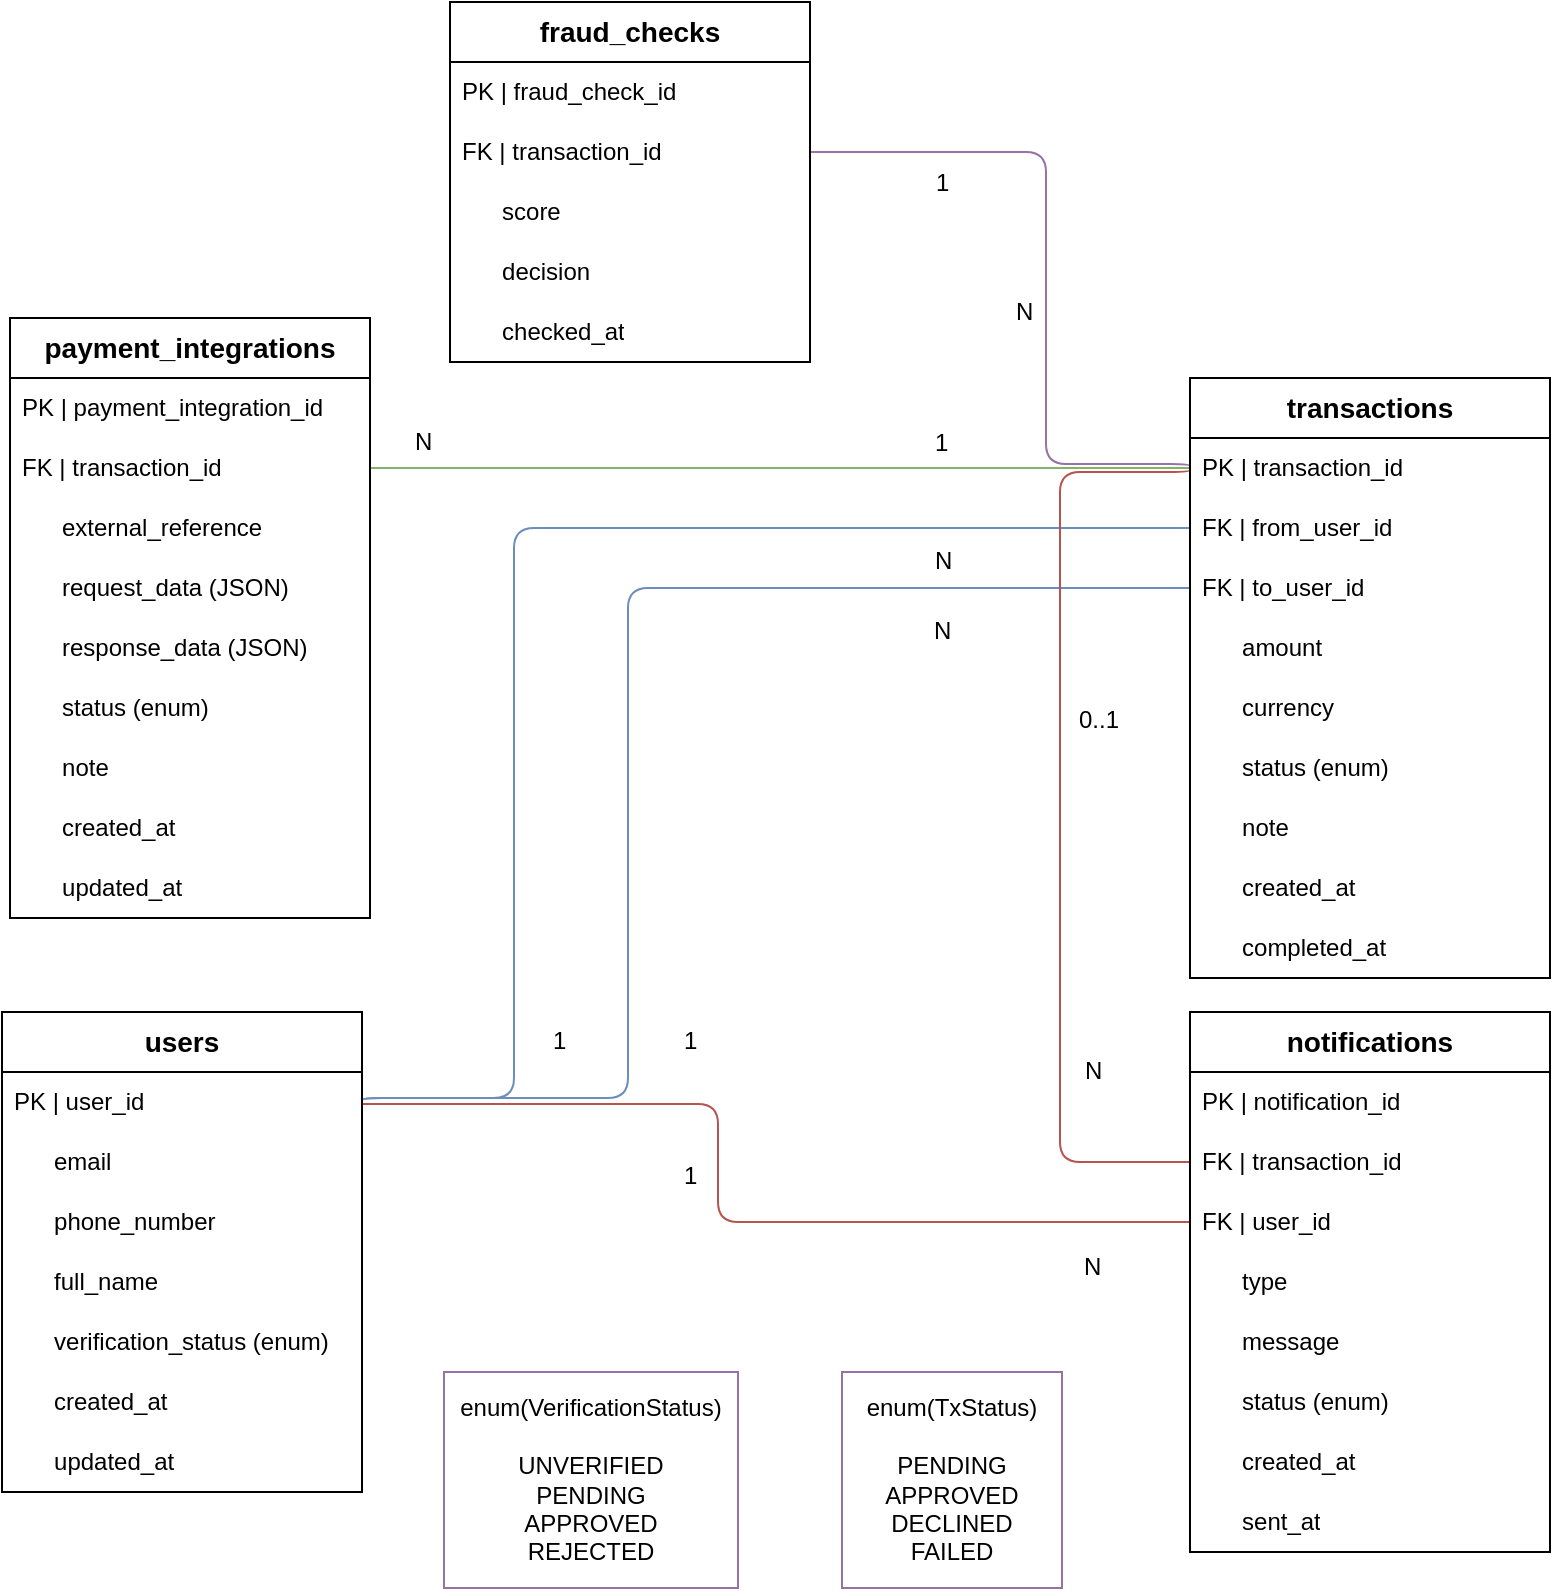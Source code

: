 <mxfile version="25.0.3">
  <diagram name="Data Model" id="VtMoB7wPsPaTvNwVxy6d">
    <mxGraphModel dx="1495" dy="398" grid="0" gridSize="10" guides="1" tooltips="1" connect="1" arrows="1" fold="1" page="0" pageScale="1" pageWidth="850" pageHeight="1100" math="0" shadow="0">
      <root>
        <mxCell id="0" />
        <mxCell id="1" parent="0" />
        <mxCell id="jPuo404J30Q0AHn1eAiG-46" value="enum(TxStatus)&#xa;&#xa;PENDING&#xa;APPROVED&#xa;DECLINED&#xa;FAILED" style="rounded=0;whiteSpace=wrap;html=1;fillColor=none;strokeColor=#9673a6;fontSize=12;" vertex="1" parent="1">
          <mxGeometry x="496" y="1350" width="110" height="108" as="geometry" />
        </mxCell>
        <mxCell id="jPuo404J30Q0AHn1eAiG-47" value="enum(VerificationStatus)&#xa;&#xa;UNVERIFIED&#xa;PENDING&#xa;APPROVED&#xa;REJECTED" style="rounded=0;whiteSpace=wrap;html=1;fillColor=none;strokeColor=#9673a6;fontSize=12;" vertex="1" parent="1">
          <mxGeometry x="297" y="1350" width="147" height="108" as="geometry" />
        </mxCell>
        <mxCell id="jPuo404J30Q0AHn1eAiG-48" style="endArrow=none;endFill=0;edgeStyle=orthogonalEdgeStyle;exitX=1;exitY=0.5;exitDx=0;exitDy=0;entryX=0;entryY=0.5;entryDx=0;entryDy=0;fillColor=#dae8fc;strokeColor=#6c8ebf;" edge="1" parent="1" source="jPuo404J30Q0AHn1eAiG-83" target="jPuo404J30Q0AHn1eAiG-95">
          <mxGeometry relative="1" as="geometry">
            <mxPoint x="300" y="720" as="sourcePoint" />
            <mxPoint x="350" y="720" as="targetPoint" />
            <Array as="points">
              <mxPoint x="256" y="1213" />
              <mxPoint x="389" y="1213" />
              <mxPoint x="389" y="958" />
            </Array>
          </mxGeometry>
        </mxCell>
        <mxCell id="jPuo404J30Q0AHn1eAiG-49" value="1" style="text;strokeColor=none;fontSize=12;fillColor=none;" vertex="1" parent="jPuo404J30Q0AHn1eAiG-48">
          <mxGeometry x="0.25" y="0.5" relative="1" as="geometry">
            <mxPoint x="-69" y="213" as="offset" />
          </mxGeometry>
        </mxCell>
        <mxCell id="jPuo404J30Q0AHn1eAiG-50" value="N" style="text;strokeColor=none;fontSize=12;fillColor=none;" vertex="1" parent="jPuo404J30Q0AHn1eAiG-48">
          <mxGeometry x="0.75" y="0.5" relative="1" as="geometry">
            <mxPoint x="-46" y="8" as="offset" />
          </mxGeometry>
        </mxCell>
        <mxCell id="jPuo404J30Q0AHn1eAiG-51" style="endArrow=none;endFill=0;edgeStyle=orthogonalEdgeStyle;exitX=1;exitY=0.5;exitDx=0;exitDy=0;entryX=0;entryY=0.5;entryDx=0;entryDy=0;fillColor=#dae8fc;strokeColor=#6c8ebf;" edge="1" parent="1" source="jPuo404J30Q0AHn1eAiG-83" target="jPuo404J30Q0AHn1eAiG-94">
          <mxGeometry relative="1" as="geometry">
            <mxPoint x="300" y="790" as="sourcePoint" />
            <mxPoint x="350" y="790" as="targetPoint" />
            <Array as="points">
              <mxPoint x="256" y="1213" />
              <mxPoint x="332" y="1213" />
              <mxPoint x="332" y="928" />
            </Array>
          </mxGeometry>
        </mxCell>
        <mxCell id="jPuo404J30Q0AHn1eAiG-52" value="1" style="text;strokeColor=none;fontSize=12;fillColor=none;" vertex="1" parent="jPuo404J30Q0AHn1eAiG-51">
          <mxGeometry x="0.25" y="0.5" relative="1" as="geometry">
            <mxPoint x="8" y="243" as="offset" />
          </mxGeometry>
        </mxCell>
        <mxCell id="jPuo404J30Q0AHn1eAiG-53" value="N" style="text;strokeColor=none;fontSize=12;fillColor=none;" vertex="1" parent="jPuo404J30Q0AHn1eAiG-51">
          <mxGeometry x="0.75" y="0.5" relative="1" as="geometry">
            <mxPoint x="-42" y="3" as="offset" />
          </mxGeometry>
        </mxCell>
        <mxCell id="jPuo404J30Q0AHn1eAiG-61" style="endArrow=none;endFill=0;edgeStyle=orthogonalEdgeStyle;entryX=1;entryY=0.5;entryDx=0;entryDy=0;fillColor=#e1d5e7;strokeColor=#9673a6;exitX=0;exitY=0.5;exitDx=0;exitDy=0;" edge="1" parent="1" source="jPuo404J30Q0AHn1eAiG-93" target="jPuo404J30Q0AHn1eAiG-134">
          <mxGeometry relative="1" as="geometry">
            <mxPoint x="631" y="894" as="sourcePoint" />
            <mxPoint x="332" y="1586" as="targetPoint" />
            <Array as="points">
              <mxPoint x="670" y="896" />
              <mxPoint x="598" y="896" />
              <mxPoint x="598" y="740" />
            </Array>
          </mxGeometry>
        </mxCell>
        <mxCell id="jPuo404J30Q0AHn1eAiG-62" value="1" style="text;strokeColor=none;fontSize=12;fillColor=none;" vertex="1" parent="jPuo404J30Q0AHn1eAiG-61">
          <mxGeometry x="0.5" y="0.25" relative="1" as="geometry">
            <mxPoint x="-26" y="1" as="offset" />
          </mxGeometry>
        </mxCell>
        <mxCell id="jPuo404J30Q0AHn1eAiG-63" value="N" style="text;strokeColor=none;fontSize=12;fillColor=none;" vertex="1" parent="jPuo404J30Q0AHn1eAiG-61">
          <mxGeometry x="0.5" y="0.75" relative="1" as="geometry">
            <mxPoint x="14" y="65" as="offset" />
          </mxGeometry>
        </mxCell>
        <mxCell id="jPuo404J30Q0AHn1eAiG-64" style="endArrow=none;endFill=0;edgeStyle=orthogonalEdgeStyle;exitX=0;exitY=0.5;exitDx=0;exitDy=0;entryX=1;entryY=0.5;entryDx=0;entryDy=0;fillColor=#d5e8d4;strokeColor=#82b366;" edge="1" parent="1" source="jPuo404J30Q0AHn1eAiG-93" target="jPuo404J30Q0AHn1eAiG-104">
          <mxGeometry relative="1" as="geometry">
            <mxPoint x="450" y="880" as="sourcePoint" />
            <mxPoint x="450" y="1000" as="targetPoint" />
          </mxGeometry>
        </mxCell>
        <mxCell id="jPuo404J30Q0AHn1eAiG-65" value="1" style="text;strokeColor=none;fontSize=12;fillColor=none;" vertex="1" parent="jPuo404J30Q0AHn1eAiG-64">
          <mxGeometry x="0.5" y="0.25" relative="1" as="geometry">
            <mxPoint x="178" y="-27" as="offset" />
          </mxGeometry>
        </mxCell>
        <mxCell id="jPuo404J30Q0AHn1eAiG-66" value="N" style="text;strokeColor=none;fontSize=12;fillColor=none;" vertex="1" parent="jPuo404J30Q0AHn1eAiG-64">
          <mxGeometry x="0.5" y="0.75" relative="1" as="geometry">
            <mxPoint x="-82" y="-28" as="offset" />
          </mxGeometry>
        </mxCell>
        <mxCell id="jPuo404J30Q0AHn1eAiG-67" style="endArrow=none;endFill=0;edgeStyle=orthogonalEdgeStyle;exitX=1;exitY=0.5;exitDx=0;exitDy=0;fillColor=#f8cecc;strokeColor=#b85450;entryX=0;entryY=0.5;entryDx=0;entryDy=0;" edge="1" parent="1" target="jPuo404J30Q0AHn1eAiG-115">
          <mxGeometry relative="1" as="geometry">
            <mxPoint x="256" y="1216" as="sourcePoint" />
            <mxPoint x="549" y="1317" as="targetPoint" />
            <Array as="points">
              <mxPoint x="434" y="1216" />
              <mxPoint x="434" y="1275" />
            </Array>
          </mxGeometry>
        </mxCell>
        <mxCell id="jPuo404J30Q0AHn1eAiG-68" value="1" style="text;strokeColor=none;fontSize=12;fillColor=none;" vertex="1" parent="jPuo404J30Q0AHn1eAiG-67">
          <mxGeometry x="0.5" y="0.25" relative="1" as="geometry">
            <mxPoint x="-137" y="-37" as="offset" />
          </mxGeometry>
        </mxCell>
        <mxCell id="jPuo404J30Q0AHn1eAiG-69" value="N" style="text;strokeColor=none;fontSize=12;fillColor=none;" vertex="1" parent="jPuo404J30Q0AHn1eAiG-67">
          <mxGeometry x="0.5" y="0.75" relative="1" as="geometry">
            <mxPoint x="63" y="9" as="offset" />
          </mxGeometry>
        </mxCell>
        <mxCell id="jPuo404J30Q0AHn1eAiG-70" style="endArrow=none;endFill=0;edgeStyle=orthogonalEdgeStyle;entryX=0;entryY=0.5;entryDx=0;entryDy=0;exitX=0;exitY=0.5;exitDx=0;exitDy=0;fillColor=#f8cecc;strokeColor=#b85450;" edge="1" parent="1" source="jPuo404J30Q0AHn1eAiG-93" target="jPuo404J30Q0AHn1eAiG-116">
          <mxGeometry relative="1" as="geometry">
            <mxPoint x="530" y="880" as="sourcePoint" />
            <mxPoint x="690" y="1000" as="targetPoint" />
            <Array as="points">
              <mxPoint x="670" y="900" />
              <mxPoint x="605" y="900" />
              <mxPoint x="605" y="1245" />
            </Array>
          </mxGeometry>
        </mxCell>
        <mxCell id="jPuo404J30Q0AHn1eAiG-71" value="0..1" style="text;strokeColor=none;fontSize=12;fillColor=none;" vertex="1" parent="jPuo404J30Q0AHn1eAiG-70">
          <mxGeometry x="0.3" y="0.5" relative="1" as="geometry">
            <mxPoint x="7" y="-133" as="offset" />
          </mxGeometry>
        </mxCell>
        <mxCell id="jPuo404J30Q0AHn1eAiG-72" value="N" style="text;strokeColor=none;fontSize=12;fillColor=none;" vertex="1" parent="jPuo404J30Q0AHn1eAiG-70">
          <mxGeometry x="0.7" y="0.5" relative="1" as="geometry">
            <mxPoint x="10" y="-53" as="offset" />
          </mxGeometry>
        </mxCell>
        <mxCell id="jPuo404J30Q0AHn1eAiG-82" value="&lt;span style=&quot;font-size: 14px; font-weight: 700;&quot;&gt;users&lt;/span&gt;" style="swimlane;fontStyle=0;childLayout=stackLayout;horizontal=1;startSize=30;horizontalStack=0;resizeParent=1;resizeParentMax=0;resizeLast=0;collapsible=1;marginBottom=0;whiteSpace=wrap;html=1;" vertex="1" parent="1">
          <mxGeometry x="76" y="1170" width="180" height="240" as="geometry" />
        </mxCell>
        <mxCell id="jPuo404J30Q0AHn1eAiG-83" value="PK |&amp;nbsp;&lt;span style=&quot;text-align: center;&quot;&gt;user_id&lt;/span&gt;" style="text;strokeColor=none;fillColor=none;align=left;verticalAlign=middle;spacingLeft=4;spacingRight=4;overflow=hidden;points=[[0,0.5],[1,0.5]];portConstraint=eastwest;rotatable=0;whiteSpace=wrap;html=1;" vertex="1" parent="jPuo404J30Q0AHn1eAiG-82">
          <mxGeometry y="30" width="180" height="30" as="geometry" />
        </mxCell>
        <mxCell id="jPuo404J30Q0AHn1eAiG-84" value="&lt;span style=&quot;text-align: center;&quot;&gt;&amp;nbsp; &amp;nbsp; &amp;nbsp; email&lt;/span&gt;" style="text;strokeColor=none;fillColor=none;align=left;verticalAlign=middle;spacingLeft=4;spacingRight=4;overflow=hidden;points=[[0,0.5],[1,0.5]];portConstraint=eastwest;rotatable=0;whiteSpace=wrap;html=1;" vertex="1" parent="jPuo404J30Q0AHn1eAiG-82">
          <mxGeometry y="60" width="180" height="30" as="geometry" />
        </mxCell>
        <mxCell id="jPuo404J30Q0AHn1eAiG-86" value="&amp;nbsp; &amp;nbsp; &amp;nbsp;&amp;nbsp;&lt;span style=&quot;text-align: center;&quot;&gt;phone_number&lt;/span&gt;" style="text;strokeColor=none;fillColor=none;align=left;verticalAlign=middle;spacingLeft=4;spacingRight=4;overflow=hidden;points=[[0,0.5],[1,0.5]];portConstraint=eastwest;rotatable=0;whiteSpace=wrap;html=1;" vertex="1" parent="jPuo404J30Q0AHn1eAiG-82">
          <mxGeometry y="90" width="180" height="30" as="geometry" />
        </mxCell>
        <mxCell id="jPuo404J30Q0AHn1eAiG-87" value="&amp;nbsp; &amp;nbsp; &amp;nbsp;&amp;nbsp;&lt;span style=&quot;text-align: center;&quot;&gt;full_name&lt;/span&gt;" style="text;strokeColor=none;fillColor=none;align=left;verticalAlign=middle;spacingLeft=4;spacingRight=4;overflow=hidden;points=[[0,0.5],[1,0.5]];portConstraint=eastwest;rotatable=0;whiteSpace=wrap;html=1;" vertex="1" parent="jPuo404J30Q0AHn1eAiG-82">
          <mxGeometry y="120" width="180" height="30" as="geometry" />
        </mxCell>
        <mxCell id="jPuo404J30Q0AHn1eAiG-88" value="&amp;nbsp; &amp;nbsp; &amp;nbsp;&amp;nbsp;&lt;span style=&quot;text-align: center;&quot;&gt;verification_status (enum)&lt;/span&gt;" style="text;strokeColor=none;fillColor=none;align=left;verticalAlign=middle;spacingLeft=4;spacingRight=4;overflow=hidden;points=[[0,0.5],[1,0.5]];portConstraint=eastwest;rotatable=0;whiteSpace=wrap;html=1;" vertex="1" parent="jPuo404J30Q0AHn1eAiG-82">
          <mxGeometry y="150" width="180" height="30" as="geometry" />
        </mxCell>
        <mxCell id="jPuo404J30Q0AHn1eAiG-89" value="&amp;nbsp; &amp;nbsp; &amp;nbsp;&amp;nbsp;&lt;span style=&quot;text-align: center;&quot;&gt;created_at&lt;/span&gt;" style="text;strokeColor=none;fillColor=none;align=left;verticalAlign=middle;spacingLeft=4;spacingRight=4;overflow=hidden;points=[[0,0.5],[1,0.5]];portConstraint=eastwest;rotatable=0;whiteSpace=wrap;html=1;" vertex="1" parent="jPuo404J30Q0AHn1eAiG-82">
          <mxGeometry y="180" width="180" height="30" as="geometry" />
        </mxCell>
        <mxCell id="jPuo404J30Q0AHn1eAiG-91" value="&lt;span style=&quot;text-align: center;&quot;&gt;&amp;nbsp; &amp;nbsp; &amp;nbsp;&amp;nbsp;&lt;/span&gt;&lt;span style=&quot;text-align: center;&quot;&gt;updated_at&lt;/span&gt;" style="text;strokeColor=none;fillColor=none;align=left;verticalAlign=middle;spacingLeft=4;spacingRight=4;overflow=hidden;points=[[0,0.5],[1,0.5]];portConstraint=eastwest;rotatable=0;whiteSpace=wrap;html=1;" vertex="1" parent="jPuo404J30Q0AHn1eAiG-82">
          <mxGeometry y="210" width="180" height="30" as="geometry" />
        </mxCell>
        <mxCell id="jPuo404J30Q0AHn1eAiG-92" value="&lt;span style=&quot;font-size: 14px; font-weight: 700;&quot;&gt;transactions&lt;/span&gt;" style="swimlane;fontStyle=0;childLayout=stackLayout;horizontal=1;startSize=30;horizontalStack=0;resizeParent=1;resizeParentMax=0;resizeLast=0;collapsible=1;marginBottom=0;whiteSpace=wrap;html=1;" vertex="1" parent="1">
          <mxGeometry x="670" y="853" width="180" height="300" as="geometry" />
        </mxCell>
        <mxCell id="jPuo404J30Q0AHn1eAiG-93" value="PK |&amp;nbsp;&lt;span style=&quot;text-align: center;&quot;&gt;transaction_id&lt;/span&gt;" style="text;strokeColor=none;fillColor=none;align=left;verticalAlign=middle;spacingLeft=4;spacingRight=4;overflow=hidden;points=[[0,0.5],[1,0.5]];portConstraint=eastwest;rotatable=0;whiteSpace=wrap;html=1;" vertex="1" parent="jPuo404J30Q0AHn1eAiG-92">
          <mxGeometry y="30" width="180" height="30" as="geometry" />
        </mxCell>
        <mxCell id="jPuo404J30Q0AHn1eAiG-94" value="&lt;div style=&quot;text-align: center;&quot;&gt;&lt;span style=&quot;background-color: initial;&quot;&gt;FK |&amp;nbsp;&lt;/span&gt;&lt;span style=&quot;background-color: initial;&quot;&gt;from_user_id&lt;/span&gt;&lt;/div&gt;" style="text;strokeColor=none;fillColor=none;align=left;verticalAlign=middle;spacingLeft=4;spacingRight=4;overflow=hidden;points=[[0,0.5],[1,0.5]];portConstraint=eastwest;rotatable=0;whiteSpace=wrap;html=1;" vertex="1" parent="jPuo404J30Q0AHn1eAiG-92">
          <mxGeometry y="60" width="180" height="30" as="geometry" />
        </mxCell>
        <mxCell id="jPuo404J30Q0AHn1eAiG-95" value="FK |&amp;nbsp;&lt;span style=&quot;text-align: center;&quot;&gt;to_user_id&lt;/span&gt;" style="text;strokeColor=none;fillColor=none;align=left;verticalAlign=middle;spacingLeft=4;spacingRight=4;overflow=hidden;points=[[0,0.5],[1,0.5]];portConstraint=eastwest;rotatable=0;whiteSpace=wrap;html=1;" vertex="1" parent="jPuo404J30Q0AHn1eAiG-92">
          <mxGeometry y="90" width="180" height="30" as="geometry" />
        </mxCell>
        <mxCell id="jPuo404J30Q0AHn1eAiG-96" value="&amp;nbsp; &amp;nbsp; &amp;nbsp;&amp;nbsp;&lt;span style=&quot;text-align: center;&quot;&gt;amount&lt;/span&gt;" style="text;strokeColor=none;fillColor=none;align=left;verticalAlign=middle;spacingLeft=4;spacingRight=4;overflow=hidden;points=[[0,0.5],[1,0.5]];portConstraint=eastwest;rotatable=0;whiteSpace=wrap;html=1;" vertex="1" parent="jPuo404J30Q0AHn1eAiG-92">
          <mxGeometry y="120" width="180" height="30" as="geometry" />
        </mxCell>
        <mxCell id="jPuo404J30Q0AHn1eAiG-97" value="&amp;nbsp; &amp;nbsp; &amp;nbsp;&amp;nbsp;&lt;span style=&quot;text-align: center;&quot;&gt;currency&lt;/span&gt;" style="text;strokeColor=none;fillColor=none;align=left;verticalAlign=middle;spacingLeft=4;spacingRight=4;overflow=hidden;points=[[0,0.5],[1,0.5]];portConstraint=eastwest;rotatable=0;whiteSpace=wrap;html=1;" vertex="1" parent="jPuo404J30Q0AHn1eAiG-92">
          <mxGeometry y="150" width="180" height="30" as="geometry" />
        </mxCell>
        <mxCell id="jPuo404J30Q0AHn1eAiG-99" value="&lt;span style=&quot;text-align: center;&quot;&gt;&amp;nbsp; &amp;nbsp; &amp;nbsp;&amp;nbsp;&lt;/span&gt;&lt;span style=&quot;text-align: center;&quot;&gt;status (enum)&lt;/span&gt;" style="text;strokeColor=none;fillColor=none;align=left;verticalAlign=middle;spacingLeft=4;spacingRight=4;overflow=hidden;points=[[0,0.5],[1,0.5]];portConstraint=eastwest;rotatable=0;whiteSpace=wrap;html=1;" vertex="1" parent="jPuo404J30Q0AHn1eAiG-92">
          <mxGeometry y="180" width="180" height="30" as="geometry" />
        </mxCell>
        <mxCell id="jPuo404J30Q0AHn1eAiG-101" value="&amp;nbsp; &amp;nbsp; &amp;nbsp;&amp;nbsp;&lt;span style=&quot;text-align: center;&quot;&gt;note&lt;/span&gt;" style="text;strokeColor=none;fillColor=none;align=left;verticalAlign=middle;spacingLeft=4;spacingRight=4;overflow=hidden;points=[[0,0.5],[1,0.5]];portConstraint=eastwest;rotatable=0;whiteSpace=wrap;html=1;" vertex="1" parent="jPuo404J30Q0AHn1eAiG-92">
          <mxGeometry y="210" width="180" height="30" as="geometry" />
        </mxCell>
        <mxCell id="jPuo404J30Q0AHn1eAiG-100" value="&amp;nbsp; &amp;nbsp; &amp;nbsp;&amp;nbsp;&lt;span style=&quot;text-align: center;&quot;&gt;created_at&lt;/span&gt;" style="text;strokeColor=none;fillColor=none;align=left;verticalAlign=middle;spacingLeft=4;spacingRight=4;overflow=hidden;points=[[0,0.5],[1,0.5]];portConstraint=eastwest;rotatable=0;whiteSpace=wrap;html=1;" vertex="1" parent="jPuo404J30Q0AHn1eAiG-92">
          <mxGeometry y="240" width="180" height="30" as="geometry" />
        </mxCell>
        <mxCell id="jPuo404J30Q0AHn1eAiG-98" value="&amp;nbsp; &amp;nbsp; &amp;nbsp;&amp;nbsp;&lt;span style=&quot;text-align: center;&quot;&gt;completed_a&lt;/span&gt;&lt;span style=&quot;text-align: center;&quot;&gt;t&lt;/span&gt;" style="text;strokeColor=none;fillColor=none;align=left;verticalAlign=middle;spacingLeft=4;spacingRight=4;overflow=hidden;points=[[0,0.5],[1,0.5]];portConstraint=eastwest;rotatable=0;whiteSpace=wrap;html=1;" vertex="1" parent="jPuo404J30Q0AHn1eAiG-92">
          <mxGeometry y="270" width="180" height="30" as="geometry" />
        </mxCell>
        <mxCell id="jPuo404J30Q0AHn1eAiG-113" value="&lt;span style=&quot;font-size: 14px; font-weight: 700;&quot;&gt;notifications&lt;/span&gt;" style="swimlane;fontStyle=0;childLayout=stackLayout;horizontal=1;startSize=30;horizontalStack=0;resizeParent=1;resizeParentMax=0;resizeLast=0;collapsible=1;marginBottom=0;whiteSpace=wrap;html=1;" vertex="1" parent="1">
          <mxGeometry x="670" y="1170" width="180" height="270" as="geometry" />
        </mxCell>
        <mxCell id="jPuo404J30Q0AHn1eAiG-114" value="PK |&amp;nbsp;&lt;span style=&quot;text-align: center;&quot;&gt;notification_id&lt;/span&gt;" style="text;strokeColor=none;fillColor=none;align=left;verticalAlign=middle;spacingLeft=4;spacingRight=4;overflow=hidden;points=[[0,0.5],[1,0.5]];portConstraint=eastwest;rotatable=0;whiteSpace=wrap;html=1;" vertex="1" parent="jPuo404J30Q0AHn1eAiG-113">
          <mxGeometry y="30" width="180" height="30" as="geometry" />
        </mxCell>
        <mxCell id="jPuo404J30Q0AHn1eAiG-116" value="FK |&amp;nbsp;&lt;span style=&quot;text-align: center;&quot;&gt;transaction_id&lt;/span&gt;" style="text;strokeColor=none;fillColor=none;align=left;verticalAlign=middle;spacingLeft=4;spacingRight=4;overflow=hidden;points=[[0,0.5],[1,0.5]];portConstraint=eastwest;rotatable=0;whiteSpace=wrap;html=1;" vertex="1" parent="jPuo404J30Q0AHn1eAiG-113">
          <mxGeometry y="60" width="180" height="30" as="geometry" />
        </mxCell>
        <mxCell id="jPuo404J30Q0AHn1eAiG-115" value="&lt;div style=&quot;text-align: center;&quot;&gt;&lt;span style=&quot;background-color: initial;&quot;&gt;FK |&amp;nbsp;&lt;/span&gt;&lt;span style=&quot;background-color: initial;&quot;&gt;user_id&lt;/span&gt;&lt;/div&gt;" style="text;strokeColor=none;fillColor=none;align=left;verticalAlign=middle;spacingLeft=4;spacingRight=4;overflow=hidden;points=[[0,0.5],[1,0.5]];portConstraint=eastwest;rotatable=0;whiteSpace=wrap;html=1;" vertex="1" parent="jPuo404J30Q0AHn1eAiG-113">
          <mxGeometry y="90" width="180" height="30" as="geometry" />
        </mxCell>
        <mxCell id="jPuo404J30Q0AHn1eAiG-117" value="&amp;nbsp; &amp;nbsp; &amp;nbsp;&amp;nbsp;&lt;span style=&quot;text-align: center;&quot;&gt;type&lt;/span&gt;" style="text;strokeColor=none;fillColor=none;align=left;verticalAlign=middle;spacingLeft=4;spacingRight=4;overflow=hidden;points=[[0,0.5],[1,0.5]];portConstraint=eastwest;rotatable=0;whiteSpace=wrap;html=1;" vertex="1" parent="jPuo404J30Q0AHn1eAiG-113">
          <mxGeometry y="120" width="180" height="30" as="geometry" />
        </mxCell>
        <mxCell id="jPuo404J30Q0AHn1eAiG-118" value="&amp;nbsp; &amp;nbsp; &amp;nbsp;&amp;nbsp;&lt;span style=&quot;text-align: center;&quot;&gt;message&lt;/span&gt;" style="text;strokeColor=none;fillColor=none;align=left;verticalAlign=middle;spacingLeft=4;spacingRight=4;overflow=hidden;points=[[0,0.5],[1,0.5]];portConstraint=eastwest;rotatable=0;whiteSpace=wrap;html=1;" vertex="1" parent="jPuo404J30Q0AHn1eAiG-113">
          <mxGeometry y="150" width="180" height="30" as="geometry" />
        </mxCell>
        <mxCell id="jPuo404J30Q0AHn1eAiG-119" value="&lt;span style=&quot;text-align: center;&quot;&gt;&amp;nbsp; &amp;nbsp; &amp;nbsp;&amp;nbsp;&lt;/span&gt;&lt;span style=&quot;text-align: center;&quot;&gt;status (enum)&lt;/span&gt;" style="text;strokeColor=none;fillColor=none;align=left;verticalAlign=middle;spacingLeft=4;spacingRight=4;overflow=hidden;points=[[0,0.5],[1,0.5]];portConstraint=eastwest;rotatable=0;whiteSpace=wrap;html=1;" vertex="1" parent="jPuo404J30Q0AHn1eAiG-113">
          <mxGeometry y="180" width="180" height="30" as="geometry" />
        </mxCell>
        <mxCell id="jPuo404J30Q0AHn1eAiG-121" value="&amp;nbsp; &amp;nbsp; &amp;nbsp;&amp;nbsp;&lt;span style=&quot;text-align: center;&quot;&gt;created_at&lt;/span&gt;" style="text;strokeColor=none;fillColor=none;align=left;verticalAlign=middle;spacingLeft=4;spacingRight=4;overflow=hidden;points=[[0,0.5],[1,0.5]];portConstraint=eastwest;rotatable=0;whiteSpace=wrap;html=1;" vertex="1" parent="jPuo404J30Q0AHn1eAiG-113">
          <mxGeometry y="210" width="180" height="30" as="geometry" />
        </mxCell>
        <mxCell id="jPuo404J30Q0AHn1eAiG-122" value="&amp;nbsp; &amp;nbsp; &amp;nbsp;&amp;nbsp;&lt;span style=&quot;text-align: center;&quot;&gt;sent_at&lt;/span&gt;" style="text;strokeColor=none;fillColor=none;align=left;verticalAlign=middle;spacingLeft=4;spacingRight=4;overflow=hidden;points=[[0,0.5],[1,0.5]];portConstraint=eastwest;rotatable=0;whiteSpace=wrap;html=1;" vertex="1" parent="jPuo404J30Q0AHn1eAiG-113">
          <mxGeometry y="240" width="180" height="30" as="geometry" />
        </mxCell>
        <mxCell id="jPuo404J30Q0AHn1eAiG-132" value="&lt;span style=&quot;font-size: 14px; font-weight: 700;&quot;&gt;fraud_checks&lt;/span&gt;" style="swimlane;fontStyle=0;childLayout=stackLayout;horizontal=1;startSize=30;horizontalStack=0;resizeParent=1;resizeParentMax=0;resizeLast=0;collapsible=1;marginBottom=0;whiteSpace=wrap;html=1;" vertex="1" parent="1">
          <mxGeometry x="300" y="665" width="180" height="180" as="geometry" />
        </mxCell>
        <mxCell id="jPuo404J30Q0AHn1eAiG-133" value="PK |&amp;nbsp;&lt;span style=&quot;text-align: center;&quot;&gt;fraud_check_id&lt;/span&gt;" style="text;strokeColor=none;fillColor=none;align=left;verticalAlign=middle;spacingLeft=4;spacingRight=4;overflow=hidden;points=[[0,0.5],[1,0.5]];portConstraint=eastwest;rotatable=0;whiteSpace=wrap;html=1;" vertex="1" parent="jPuo404J30Q0AHn1eAiG-132">
          <mxGeometry y="30" width="180" height="30" as="geometry" />
        </mxCell>
        <mxCell id="jPuo404J30Q0AHn1eAiG-134" value="&lt;div style=&quot;text-align: center;&quot;&gt;&lt;span style=&quot;background-color: initial;&quot;&gt;FK |&amp;nbsp;&lt;/span&gt;&lt;span style=&quot;background-color: initial;&quot;&gt;transaction_id&lt;/span&gt;&lt;/div&gt;" style="text;strokeColor=none;fillColor=none;align=left;verticalAlign=middle;spacingLeft=4;spacingRight=4;overflow=hidden;points=[[0,0.5],[1,0.5]];portConstraint=eastwest;rotatable=0;whiteSpace=wrap;html=1;" vertex="1" parent="jPuo404J30Q0AHn1eAiG-132">
          <mxGeometry y="60" width="180" height="30" as="geometry" />
        </mxCell>
        <mxCell id="jPuo404J30Q0AHn1eAiG-136" value="&amp;nbsp; &amp;nbsp; &amp;nbsp;&amp;nbsp;&lt;span style=&quot;text-align: center;&quot;&gt;score&lt;/span&gt;" style="text;strokeColor=none;fillColor=none;align=left;verticalAlign=middle;spacingLeft=4;spacingRight=4;overflow=hidden;points=[[0,0.5],[1,0.5]];portConstraint=eastwest;rotatable=0;whiteSpace=wrap;html=1;" vertex="1" parent="jPuo404J30Q0AHn1eAiG-132">
          <mxGeometry y="90" width="180" height="30" as="geometry" />
        </mxCell>
        <mxCell id="jPuo404J30Q0AHn1eAiG-137" value="&amp;nbsp; &amp;nbsp; &amp;nbsp;&amp;nbsp;&lt;span style=&quot;text-align: center;&quot;&gt;decision&lt;/span&gt;" style="text;strokeColor=none;fillColor=none;align=left;verticalAlign=middle;spacingLeft=4;spacingRight=4;overflow=hidden;points=[[0,0.5],[1,0.5]];portConstraint=eastwest;rotatable=0;whiteSpace=wrap;html=1;" vertex="1" parent="jPuo404J30Q0AHn1eAiG-132">
          <mxGeometry y="120" width="180" height="30" as="geometry" />
        </mxCell>
        <mxCell id="jPuo404J30Q0AHn1eAiG-138" value="&lt;span style=&quot;text-align: center;&quot;&gt;&amp;nbsp; &amp;nbsp; &amp;nbsp;&amp;nbsp;&lt;/span&gt;&lt;span style=&quot;text-align: center;&quot;&gt;checked_at&lt;/span&gt;" style="text;strokeColor=none;fillColor=none;align=left;verticalAlign=middle;spacingLeft=4;spacingRight=4;overflow=hidden;points=[[0,0.5],[1,0.5]];portConstraint=eastwest;rotatable=0;whiteSpace=wrap;html=1;" vertex="1" parent="jPuo404J30Q0AHn1eAiG-132">
          <mxGeometry y="150" width="180" height="30" as="geometry" />
        </mxCell>
        <mxCell id="jPuo404J30Q0AHn1eAiG-102" value="&lt;span style=&quot;font-size: 14px; font-weight: 700;&quot;&gt;payment_integrations&lt;/span&gt;" style="swimlane;fontStyle=0;childLayout=stackLayout;horizontal=1;startSize=30;horizontalStack=0;resizeParent=1;resizeParentMax=0;resizeLast=0;collapsible=1;marginBottom=0;whiteSpace=wrap;html=1;" vertex="1" parent="1">
          <mxGeometry x="80" y="823" width="180" height="300" as="geometry" />
        </mxCell>
        <mxCell id="jPuo404J30Q0AHn1eAiG-103" value="PK |&amp;nbsp;&lt;span style=&quot;text-align: center;&quot;&gt;payment_integration_id&lt;/span&gt;" style="text;strokeColor=none;fillColor=none;align=left;verticalAlign=middle;spacingLeft=4;spacingRight=4;overflow=hidden;points=[[0,0.5],[1,0.5]];portConstraint=eastwest;rotatable=0;whiteSpace=wrap;html=1;" vertex="1" parent="jPuo404J30Q0AHn1eAiG-102">
          <mxGeometry y="30" width="180" height="30" as="geometry" />
        </mxCell>
        <mxCell id="jPuo404J30Q0AHn1eAiG-104" value="&lt;div style=&quot;text-align: center;&quot;&gt;&lt;span style=&quot;background-color: initial;&quot;&gt;FK |&amp;nbsp;&lt;/span&gt;&lt;span style=&quot;background-color: initial;&quot;&gt;transaction_id&lt;/span&gt;&lt;/div&gt;" style="text;strokeColor=none;fillColor=none;align=left;verticalAlign=middle;spacingLeft=4;spacingRight=4;overflow=hidden;points=[[0,0.5],[1,0.5]];portConstraint=eastwest;rotatable=0;whiteSpace=wrap;html=1;" vertex="1" parent="jPuo404J30Q0AHn1eAiG-102">
          <mxGeometry y="60" width="180" height="30" as="geometry" />
        </mxCell>
        <mxCell id="jPuo404J30Q0AHn1eAiG-105" value="&lt;span style=&quot;text-align: center;&quot;&gt;&amp;nbsp; &amp;nbsp; &amp;nbsp; external_reference&lt;/span&gt;" style="text;strokeColor=none;fillColor=none;align=left;verticalAlign=middle;spacingLeft=4;spacingRight=4;overflow=hidden;points=[[0,0.5],[1,0.5]];portConstraint=eastwest;rotatable=0;whiteSpace=wrap;html=1;" vertex="1" parent="jPuo404J30Q0AHn1eAiG-102">
          <mxGeometry y="90" width="180" height="30" as="geometry" />
        </mxCell>
        <mxCell id="jPuo404J30Q0AHn1eAiG-106" value="&amp;nbsp; &amp;nbsp; &amp;nbsp;&amp;nbsp;&lt;span style=&quot;text-align: center;&quot;&gt;request_data (JSON)&lt;/span&gt;" style="text;strokeColor=none;fillColor=none;align=left;verticalAlign=middle;spacingLeft=4;spacingRight=4;overflow=hidden;points=[[0,0.5],[1,0.5]];portConstraint=eastwest;rotatable=0;whiteSpace=wrap;html=1;" vertex="1" parent="jPuo404J30Q0AHn1eAiG-102">
          <mxGeometry y="120" width="180" height="30" as="geometry" />
        </mxCell>
        <mxCell id="jPuo404J30Q0AHn1eAiG-107" value="&amp;nbsp; &amp;nbsp; &amp;nbsp;&amp;nbsp;&lt;span style=&quot;text-align: center;&quot;&gt;response_data (JSON)&lt;/span&gt;" style="text;strokeColor=none;fillColor=none;align=left;verticalAlign=middle;spacingLeft=4;spacingRight=4;overflow=hidden;points=[[0,0.5],[1,0.5]];portConstraint=eastwest;rotatable=0;whiteSpace=wrap;html=1;" vertex="1" parent="jPuo404J30Q0AHn1eAiG-102">
          <mxGeometry y="150" width="180" height="30" as="geometry" />
        </mxCell>
        <mxCell id="jPuo404J30Q0AHn1eAiG-108" value="&lt;span style=&quot;text-align: center;&quot;&gt;&amp;nbsp; &amp;nbsp; &amp;nbsp;&amp;nbsp;&lt;/span&gt;&lt;span style=&quot;text-align: center;&quot;&gt;status&lt;/span&gt;&lt;span style=&quot;text-align: center;&quot;&gt;&amp;nbsp;(enum)&lt;/span&gt;" style="text;strokeColor=none;fillColor=none;align=left;verticalAlign=middle;spacingLeft=4;spacingRight=4;overflow=hidden;points=[[0,0.5],[1,0.5]];portConstraint=eastwest;rotatable=0;whiteSpace=wrap;html=1;" vertex="1" parent="jPuo404J30Q0AHn1eAiG-102">
          <mxGeometry y="180" width="180" height="30" as="geometry" />
        </mxCell>
        <mxCell id="jPuo404J30Q0AHn1eAiG-109" value="&amp;nbsp; &amp;nbsp; &amp;nbsp;&amp;nbsp;&lt;span style=&quot;text-align: center;&quot;&gt;note&lt;/span&gt;" style="text;strokeColor=none;fillColor=none;align=left;verticalAlign=middle;spacingLeft=4;spacingRight=4;overflow=hidden;points=[[0,0.5],[1,0.5]];portConstraint=eastwest;rotatable=0;whiteSpace=wrap;html=1;" vertex="1" parent="jPuo404J30Q0AHn1eAiG-102">
          <mxGeometry y="210" width="180" height="30" as="geometry" />
        </mxCell>
        <mxCell id="jPuo404J30Q0AHn1eAiG-110" value="&amp;nbsp; &amp;nbsp; &amp;nbsp;&amp;nbsp;&lt;span style=&quot;text-align: center;&quot;&gt;created_at&lt;/span&gt;" style="text;strokeColor=none;fillColor=none;align=left;verticalAlign=middle;spacingLeft=4;spacingRight=4;overflow=hidden;points=[[0,0.5],[1,0.5]];portConstraint=eastwest;rotatable=0;whiteSpace=wrap;html=1;" vertex="1" parent="jPuo404J30Q0AHn1eAiG-102">
          <mxGeometry y="240" width="180" height="30" as="geometry" />
        </mxCell>
        <mxCell id="jPuo404J30Q0AHn1eAiG-112" value="&lt;span style=&quot;text-align: center;&quot;&gt;&amp;nbsp; &amp;nbsp; &amp;nbsp;&amp;nbsp;&lt;/span&gt;&lt;span style=&quot;text-align: center;&quot;&gt;updated_at&lt;/span&gt;" style="text;strokeColor=none;fillColor=none;align=left;verticalAlign=middle;spacingLeft=4;spacingRight=4;overflow=hidden;points=[[0,0.5],[1,0.5]];portConstraint=eastwest;rotatable=0;whiteSpace=wrap;html=1;" vertex="1" parent="jPuo404J30Q0AHn1eAiG-102">
          <mxGeometry y="270" width="180" height="30" as="geometry" />
        </mxCell>
      </root>
    </mxGraphModel>
  </diagram>
</mxfile>
